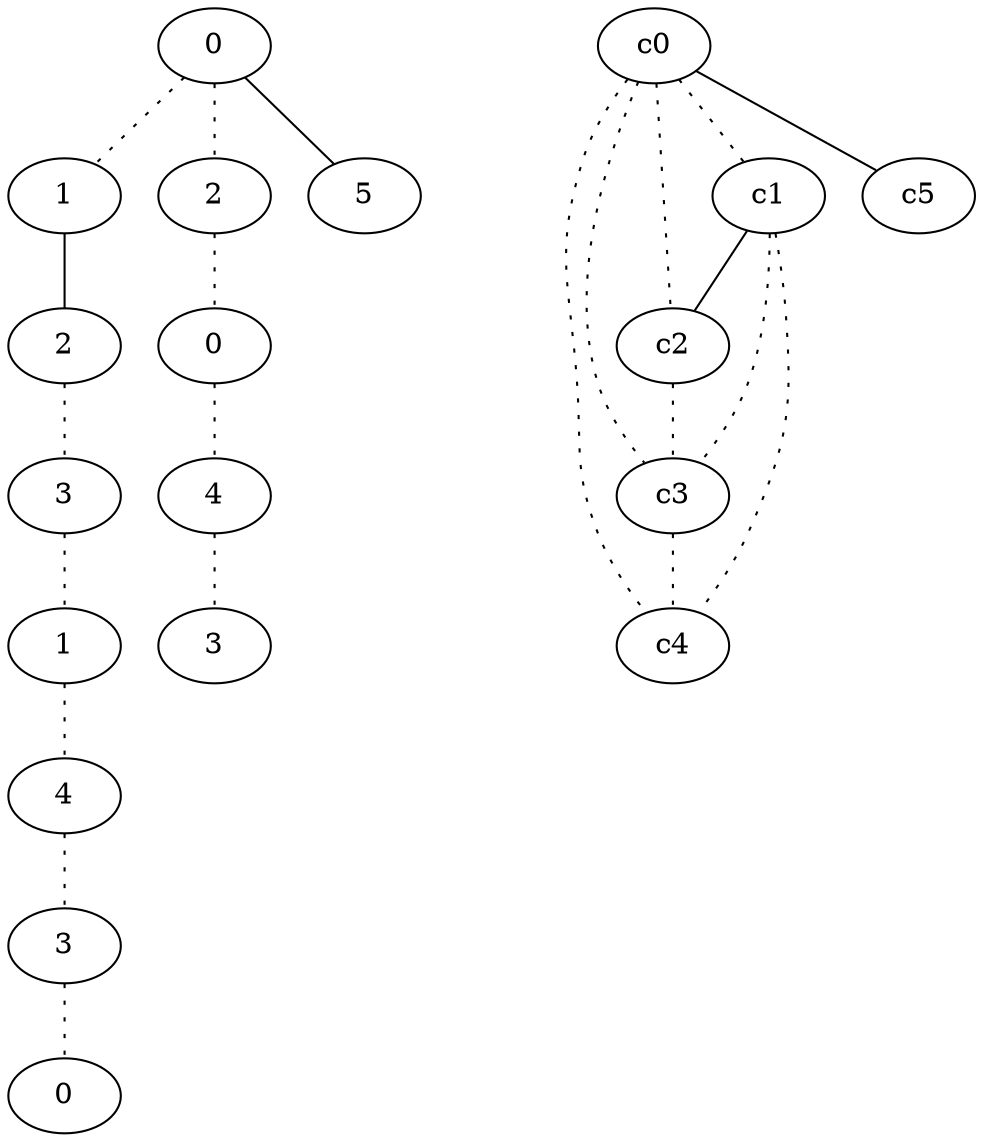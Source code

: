 graph {
a0[label=0];
a1[label=1];
a2[label=2];
a3[label=3];
a4[label=1];
a5[label=4];
a6[label=3];
a7[label=0];
a8[label=2];
a9[label=0];
a10[label=4];
a11[label=3];
a12[label=5];
a0 -- a1 [style=dotted];
a0 -- a8 [style=dotted];
a0 -- a12;
a1 -- a2;
a2 -- a3 [style=dotted];
a3 -- a4 [style=dotted];
a4 -- a5 [style=dotted];
a5 -- a6 [style=dotted];
a6 -- a7 [style=dotted];
a8 -- a9 [style=dotted];
a9 -- a10 [style=dotted];
a10 -- a11 [style=dotted];
c0 -- c1 [style=dotted];
c0 -- c2 [style=dotted];
c0 -- c3 [style=dotted];
c0 -- c4 [style=dotted];
c0 -- c5;
c1 -- c2;
c1 -- c3 [style=dotted];
c1 -- c4 [style=dotted];
c2 -- c3 [style=dotted];
c3 -- c4 [style=dotted];
}

